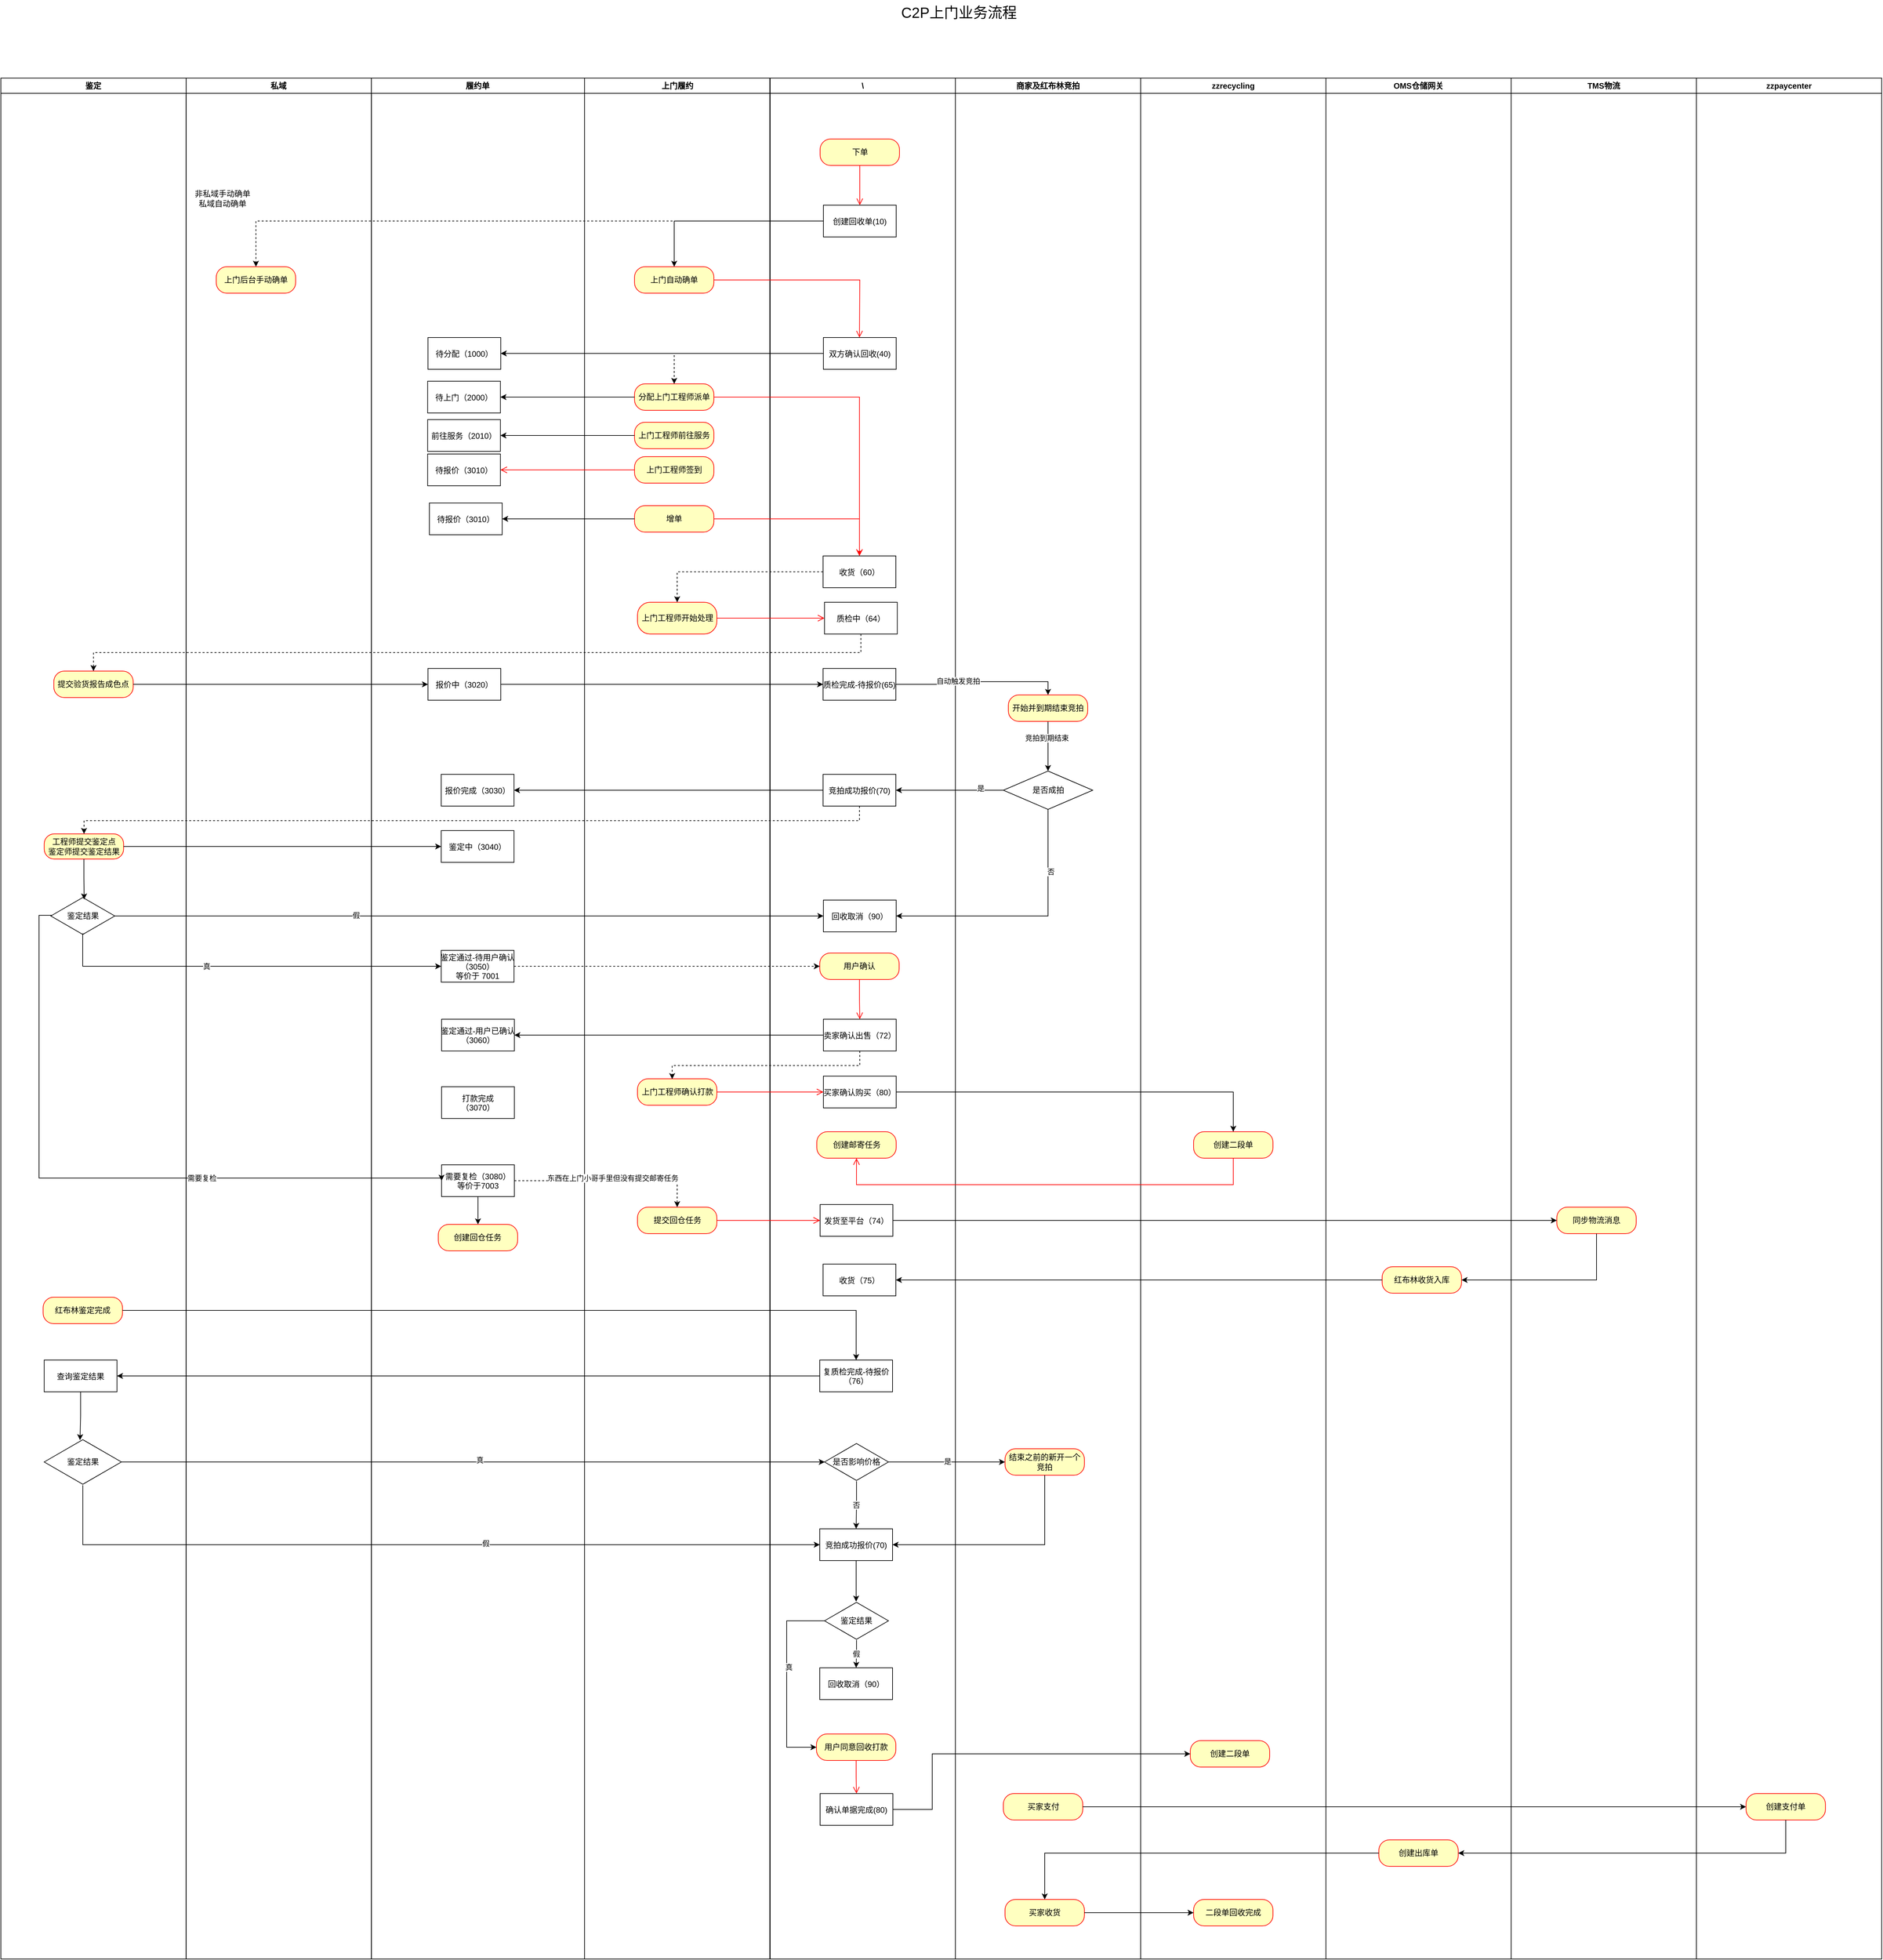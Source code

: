 <mxfile version="26.1.2">
  <diagram name="Page-1" id="e7e014a7-5840-1c2e-5031-d8a46d1fe8dd">
    <mxGraphModel dx="2843" dy="761" grid="1" gridSize="10" guides="1" tooltips="1" connect="1" arrows="1" fold="1" page="1" pageScale="1" pageWidth="1169" pageHeight="826" background="none" math="0" shadow="0">
      <root>
        <mxCell id="0" />
        <mxCell id="1" parent="0" />
        <mxCell id="2" value="上门履约" style="swimlane;whiteSpace=wrap" parent="1" vertex="1">
          <mxGeometry x="164.5" y="128" width="280" height="2842" as="geometry" />
        </mxCell>
        <mxCell id="EZE-OWPgXGvBPy29LJ_Y-58" value="分配上门工程师派单" style="rounded=1;whiteSpace=wrap;html=1;arcSize=40;fontColor=#000000;fillColor=#ffffc0;strokeColor=#ff0000;" parent="2" vertex="1">
          <mxGeometry x="75.5" y="462" width="120" height="40" as="geometry" />
        </mxCell>
        <mxCell id="EZE-OWPgXGvBPy29LJ_Y-75" value="上门自动确单" style="rounded=1;whiteSpace=wrap;html=1;arcSize=40;fontColor=#000000;fillColor=#ffffc0;strokeColor=#ff0000;" parent="2" vertex="1">
          <mxGeometry x="75.5" y="285" width="120" height="40" as="geometry" />
        </mxCell>
        <mxCell id="EZE-OWPgXGvBPy29LJ_Y-64" value="上门工程师开始处理" style="rounded=1;whiteSpace=wrap;html=1;arcSize=40;fontColor=#000000;fillColor=#ffffc0;strokeColor=#ff0000;" parent="2" vertex="1">
          <mxGeometry x="80" y="792" width="120" height="48" as="geometry" />
        </mxCell>
        <mxCell id="EZE-OWPgXGvBPy29LJ_Y-111" value="上门工程师签到" style="rounded=1;whiteSpace=wrap;html=1;arcSize=40;fontColor=#000000;fillColor=#ffffc0;strokeColor=#ff0000;" parent="2" vertex="1">
          <mxGeometry x="75.5" y="572" width="120" height="40" as="geometry" />
        </mxCell>
        <mxCell id="EZE-OWPgXGvBPy29LJ_Y-132" value="上门工程师前往服务" style="rounded=1;whiteSpace=wrap;html=1;arcSize=40;fontColor=#000000;fillColor=#ffffc0;strokeColor=#ff0000;" parent="2" vertex="1">
          <mxGeometry x="75.5" y="520" width="120" height="40" as="geometry" />
        </mxCell>
        <mxCell id="EZE-OWPgXGvBPy29LJ_Y-140" value="提交回仓任务" style="rounded=1;whiteSpace=wrap;html=1;arcSize=40;fontColor=#000000;fillColor=#ffffc0;strokeColor=#ff0000;" parent="2" vertex="1">
          <mxGeometry x="80" y="1706" width="120" height="40" as="geometry" />
        </mxCell>
        <mxCell id="EZE-OWPgXGvBPy29LJ_Y-174" value="增单" style="rounded=1;whiteSpace=wrap;html=1;arcSize=40;fontColor=#000000;fillColor=#ffffc0;strokeColor=#ff0000;" parent="2" vertex="1">
          <mxGeometry x="75.5" y="646" width="120" height="40" as="geometry" />
        </mxCell>
        <mxCell id="EZE-OWPgXGvBPy29LJ_Y-193" value="上门工程师确认打款" style="rounded=1;whiteSpace=wrap;html=1;arcSize=40;fontColor=#000000;fillColor=#ffffc0;strokeColor=#ff0000;" parent="2" vertex="1">
          <mxGeometry x="80.0" y="1512" width="120" height="40" as="geometry" />
        </mxCell>
        <mxCell id="3" value="\" style="swimlane;whiteSpace=wrap" parent="1" vertex="1">
          <mxGeometry x="445" y="128" width="280" height="2842" as="geometry" />
        </mxCell>
        <mxCell id="15" value="创建回收单(10)" style="" parent="3" vertex="1">
          <mxGeometry x="80.5" y="192" width="110" height="48" as="geometry" />
        </mxCell>
        <mxCell id="EZE-OWPgXGvBPy29LJ_Y-45" value="下单" style="rounded=1;whiteSpace=wrap;html=1;arcSize=40;fontColor=#000000;fillColor=#ffffc0;strokeColor=#ff0000;" parent="3" vertex="1">
          <mxGeometry x="75.5" y="92" width="120" height="40" as="geometry" />
        </mxCell>
        <mxCell id="EZE-OWPgXGvBPy29LJ_Y-46" value="" style="edgeStyle=orthogonalEdgeStyle;html=1;verticalAlign=bottom;endArrow=open;endSize=8;strokeColor=#ff0000;rounded=0;" parent="3" source="EZE-OWPgXGvBPy29LJ_Y-45" target="15" edge="1">
          <mxGeometry relative="1" as="geometry">
            <mxPoint x="135.5" y="192" as="targetPoint" />
          </mxGeometry>
        </mxCell>
        <mxCell id="EZE-OWPgXGvBPy29LJ_Y-53" value="双方确认回收(40)" style="" parent="3" vertex="1">
          <mxGeometry x="80.5" y="392" width="110" height="48" as="geometry" />
        </mxCell>
        <mxCell id="EZE-OWPgXGvBPy29LJ_Y-61" value="收货（60）" style="" parent="3" vertex="1">
          <mxGeometry x="80" y="722" width="110" height="48" as="geometry" />
        </mxCell>
        <mxCell id="EZE-OWPgXGvBPy29LJ_Y-71" value="质检中（64）" style="" parent="3" vertex="1">
          <mxGeometry x="82.16" y="792" width="110" height="48" as="geometry" />
        </mxCell>
        <mxCell id="EZE-OWPgXGvBPy29LJ_Y-72" value="质检完成-待报价(65)" style="" parent="3" vertex="1">
          <mxGeometry x="80" y="892" width="110" height="48" as="geometry" />
        </mxCell>
        <mxCell id="EZE-OWPgXGvBPy29LJ_Y-83" value="竞拍成功报价(70)" style="" parent="3" vertex="1">
          <mxGeometry x="80" y="1052" width="110" height="48" as="geometry" />
        </mxCell>
        <mxCell id="EZE-OWPgXGvBPy29LJ_Y-90" value="回收取消（90）" style="" parent="3" vertex="1">
          <mxGeometry x="80.5" y="1242" width="110" height="48" as="geometry" />
        </mxCell>
        <mxCell id="EZE-OWPgXGvBPy29LJ_Y-94" value="卖家确认出售（72）" style="" parent="3" vertex="1">
          <mxGeometry x="80.5" y="1422" width="110" height="48" as="geometry" />
        </mxCell>
        <mxCell id="EZE-OWPgXGvBPy29LJ_Y-95" value="用户确认" style="rounded=1;whiteSpace=wrap;html=1;arcSize=40;fontColor=#000000;fillColor=#ffffc0;strokeColor=#ff0000;" parent="3" vertex="1">
          <mxGeometry x="75" y="1322" width="120" height="40" as="geometry" />
        </mxCell>
        <mxCell id="EZE-OWPgXGvBPy29LJ_Y-96" value="" style="edgeStyle=orthogonalEdgeStyle;html=1;verticalAlign=bottom;endArrow=open;endSize=8;strokeColor=#ff0000;rounded=0;entryX=0.5;entryY=0;entryDx=0;entryDy=0;" parent="3" source="EZE-OWPgXGvBPy29LJ_Y-95" target="EZE-OWPgXGvBPy29LJ_Y-94" edge="1">
          <mxGeometry relative="1" as="geometry">
            <mxPoint x="145" y="1422" as="targetPoint" />
          </mxGeometry>
        </mxCell>
        <mxCell id="EZE-OWPgXGvBPy29LJ_Y-100" value="买家确认购买（80）" style="" parent="3" vertex="1">
          <mxGeometry x="80.5" y="1508" width="110" height="48" as="geometry" />
        </mxCell>
        <mxCell id="EZE-OWPgXGvBPy29LJ_Y-142" value="发货至平台（74）" style="" parent="3" vertex="1">
          <mxGeometry x="75.5" y="1702" width="110" height="48" as="geometry" />
        </mxCell>
        <mxCell id="EZE-OWPgXGvBPy29LJ_Y-144" value="收货（75）" style="" parent="3" vertex="1">
          <mxGeometry x="80" y="1792" width="110" height="48" as="geometry" />
        </mxCell>
        <mxCell id="EZE-OWPgXGvBPy29LJ_Y-149" value="复质检完成-待报价&#xa;（76）" style="" parent="3" vertex="1">
          <mxGeometry x="75" y="1937" width="110" height="48" as="geometry" />
        </mxCell>
        <mxCell id="EZE-OWPgXGvBPy29LJ_Y-168" value="否" style="edgeStyle=orthogonalEdgeStyle;rounded=0;orthogonalLoop=1;jettySize=auto;html=1;" parent="3" source="EZE-OWPgXGvBPy29LJ_Y-158" target="EZE-OWPgXGvBPy29LJ_Y-165" edge="1">
          <mxGeometry relative="1" as="geometry" />
        </mxCell>
        <mxCell id="EZE-OWPgXGvBPy29LJ_Y-158" value="是否影响价格" style="html=1;whiteSpace=wrap;aspect=fixed;shape=isoRectangle;" parent="3" vertex="1">
          <mxGeometry x="82.16" y="2062" width="96.67" height="58" as="geometry" />
        </mxCell>
        <mxCell id="EZE-OWPgXGvBPy29LJ_Y-165" value="竞拍成功报价(70)" style="" parent="3" vertex="1">
          <mxGeometry x="75" y="2192" width="110" height="48" as="geometry" />
        </mxCell>
        <mxCell id="EZE-OWPgXGvBPy29LJ_Y-170" value="确认单据完成(80)" style="" parent="3" vertex="1">
          <mxGeometry x="75.5" y="2592" width="110" height="48" as="geometry" />
        </mxCell>
        <mxCell id="EZE-OWPgXGvBPy29LJ_Y-171" value="用户同意回收打款" style="rounded=1;whiteSpace=wrap;html=1;arcSize=40;fontColor=#000000;fillColor=#ffffc0;strokeColor=#ff0000;" parent="3" vertex="1">
          <mxGeometry x="70" y="2502" width="120" height="40" as="geometry" />
        </mxCell>
        <mxCell id="EZE-OWPgXGvBPy29LJ_Y-172" value="" style="edgeStyle=orthogonalEdgeStyle;html=1;verticalAlign=bottom;endArrow=open;endSize=8;strokeColor=#ff0000;rounded=0;" parent="3" source="EZE-OWPgXGvBPy29LJ_Y-171" target="EZE-OWPgXGvBPy29LJ_Y-170" edge="1">
          <mxGeometry relative="1" as="geometry">
            <mxPoint x="130.5" y="2402" as="targetPoint" />
          </mxGeometry>
        </mxCell>
        <mxCell id="EZE-OWPgXGvBPy29LJ_Y-179" value="回收取消（90）" style="" parent="3" vertex="1">
          <mxGeometry x="75" y="2402" width="110" height="48" as="geometry" />
        </mxCell>
        <mxCell id="EZE-OWPgXGvBPy29LJ_Y-181" value="假" style="edgeStyle=orthogonalEdgeStyle;rounded=0;orthogonalLoop=1;jettySize=auto;html=1;" parent="3" source="EZE-OWPgXGvBPy29LJ_Y-180" target="EZE-OWPgXGvBPy29LJ_Y-179" edge="1">
          <mxGeometry relative="1" as="geometry" />
        </mxCell>
        <mxCell id="EZE-OWPgXGvBPy29LJ_Y-182" style="edgeStyle=orthogonalEdgeStyle;rounded=0;orthogonalLoop=1;jettySize=auto;html=1;" parent="3" source="EZE-OWPgXGvBPy29LJ_Y-180" target="EZE-OWPgXGvBPy29LJ_Y-171" edge="1">
          <mxGeometry relative="1" as="geometry">
            <mxPoint x="71" y="2522" as="targetPoint" />
            <Array as="points">
              <mxPoint x="25" y="2331" />
              <mxPoint x="25" y="2522" />
            </Array>
          </mxGeometry>
        </mxCell>
        <mxCell id="EZE-OWPgXGvBPy29LJ_Y-183" value="真" style="edgeLabel;html=1;align=center;verticalAlign=middle;resizable=0;points=[];" parent="EZE-OWPgXGvBPy29LJ_Y-182" vertex="1" connectable="0">
          <mxGeometry x="-0.133" y="3" relative="1" as="geometry">
            <mxPoint as="offset" />
          </mxGeometry>
        </mxCell>
        <mxCell id="EZE-OWPgXGvBPy29LJ_Y-180" value="鉴定结果" style="html=1;whiteSpace=wrap;aspect=fixed;shape=isoRectangle;" parent="3" vertex="1">
          <mxGeometry x="82.17" y="2302" width="96.67" height="58" as="geometry" />
        </mxCell>
        <mxCell id="EZE-OWPgXGvBPy29LJ_Y-184" style="edgeStyle=orthogonalEdgeStyle;rounded=0;orthogonalLoop=1;jettySize=auto;html=1;" parent="3" source="EZE-OWPgXGvBPy29LJ_Y-165" edge="1">
          <mxGeometry relative="1" as="geometry">
            <mxPoint x="130" y="2302" as="targetPoint" />
          </mxGeometry>
        </mxCell>
        <mxCell id="zwzdZRf4PgVf-TQgRxlS-28" value="创建邮寄任务" style="rounded=1;whiteSpace=wrap;html=1;arcSize=40;fontColor=#000000;fillColor=#ffffc0;strokeColor=#ff0000;" parent="3" vertex="1">
          <mxGeometry x="70.51" y="1592" width="120" height="40" as="geometry" />
        </mxCell>
        <mxCell id="EZE-OWPgXGvBPy29LJ_Y-42" value="&lt;font style=&quot;font-size: 22px;&quot;&gt;C2P上门业务流程&lt;/font&gt;" style="text;html=1;align=center;verticalAlign=middle;resizable=0;points=[];autosize=1;strokeColor=none;fillColor=none;" parent="1" vertex="1">
          <mxGeometry x="630" y="10" width="200" height="40" as="geometry" />
        </mxCell>
        <mxCell id="EZE-OWPgXGvBPy29LJ_Y-48" value="" style="edgeStyle=orthogonalEdgeStyle;html=1;verticalAlign=bottom;endArrow=open;endSize=8;strokeColor=#ff0000;rounded=0;exitX=1;exitY=0.5;exitDx=0;exitDy=0;" parent="1" source="EZE-OWPgXGvBPy29LJ_Y-75" edge="1">
          <mxGeometry relative="1" as="geometry">
            <mxPoint x="580" y="520" as="targetPoint" />
            <mxPoint x="350" y="430" as="sourcePoint" />
          </mxGeometry>
        </mxCell>
        <mxCell id="EZE-OWPgXGvBPy29LJ_Y-51" value="商家及红布林竞拍" style="swimlane;whiteSpace=wrap;startSize=23;" parent="1" vertex="1">
          <mxGeometry x="725" y="128" width="280" height="2842" as="geometry" />
        </mxCell>
        <mxCell id="EZE-OWPgXGvBPy29LJ_Y-197" style="edgeStyle=orthogonalEdgeStyle;rounded=0;orthogonalLoop=1;jettySize=auto;html=1;entryX=0.5;entryY=0;entryDx=0;entryDy=0;" parent="EZE-OWPgXGvBPy29LJ_Y-51" source="EZE-OWPgXGvBPy29LJ_Y-80" target="EZE-OWPgXGvBPy29LJ_Y-196" edge="1">
          <mxGeometry relative="1" as="geometry" />
        </mxCell>
        <mxCell id="EZE-OWPgXGvBPy29LJ_Y-199" value="竞拍到期结束" style="edgeLabel;html=1;align=center;verticalAlign=middle;resizable=0;points=[];" parent="EZE-OWPgXGvBPy29LJ_Y-197" vertex="1" connectable="0">
          <mxGeometry x="-0.333" y="-2" relative="1" as="geometry">
            <mxPoint as="offset" />
          </mxGeometry>
        </mxCell>
        <mxCell id="EZE-OWPgXGvBPy29LJ_Y-80" value="开始并到期结束竞拍" style="rounded=1;whiteSpace=wrap;html=1;arcSize=40;fontColor=#000000;fillColor=#ffffc0;strokeColor=#ff0000;" parent="EZE-OWPgXGvBPy29LJ_Y-51" vertex="1">
          <mxGeometry x="80" y="932" width="120" height="40" as="geometry" />
        </mxCell>
        <mxCell id="EZE-OWPgXGvBPy29LJ_Y-156" value="结束之前的新开一个竞拍" style="rounded=1;whiteSpace=wrap;html=1;arcSize=40;fontColor=#000000;fillColor=#ffffc0;strokeColor=#ff0000;" parent="EZE-OWPgXGvBPy29LJ_Y-51" vertex="1">
          <mxGeometry x="75" y="2071" width="120" height="40" as="geometry" />
        </mxCell>
        <mxCell id="EZE-OWPgXGvBPy29LJ_Y-196" value="是否成拍" style="rhombus;whiteSpace=wrap;html=1;" parent="EZE-OWPgXGvBPy29LJ_Y-51" vertex="1">
          <mxGeometry x="72.5" y="1047" width="135" height="58" as="geometry" />
        </mxCell>
        <mxCell id="zwzdZRf4PgVf-TQgRxlS-37" value="买家支付" style="rounded=1;whiteSpace=wrap;html=1;arcSize=40;fontColor=#000000;fillColor=#ffffc0;strokeColor=#ff0000;" parent="EZE-OWPgXGvBPy29LJ_Y-51" vertex="1">
          <mxGeometry x="72.5" y="2592" width="120" height="40" as="geometry" />
        </mxCell>
        <mxCell id="zwzdZRf4PgVf-TQgRxlS-41" value="买家收货" style="rounded=1;whiteSpace=wrap;html=1;arcSize=40;fontColor=#000000;fillColor=#ffffc0;strokeColor=#ff0000;" parent="EZE-OWPgXGvBPy29LJ_Y-51" vertex="1">
          <mxGeometry x="75" y="2752" width="120" height="40" as="geometry" />
        </mxCell>
        <mxCell id="EZE-OWPgXGvBPy29LJ_Y-57" value="私域" style="swimlane;whiteSpace=wrap" parent="1" vertex="1">
          <mxGeometry x="-437.67" y="128" width="280" height="2842" as="geometry" />
        </mxCell>
        <mxCell id="EZE-OWPgXGvBPy29LJ_Y-47" value="上门后台手动确单" style="rounded=1;whiteSpace=wrap;html=1;arcSize=40;fontColor=#000000;fillColor=#ffffc0;strokeColor=#ff0000;" parent="EZE-OWPgXGvBPy29LJ_Y-57" vertex="1">
          <mxGeometry x="45.5" y="285" width="120" height="40" as="geometry" />
        </mxCell>
        <mxCell id="EZE-OWPgXGvBPy29LJ_Y-77" value="&lt;div data-lake_diagram_content_editor_data=&quot;true&quot;&gt;&lt;div&gt;非私域手动确单&lt;/div&gt;&lt;div&gt;私域自动确单&lt;/div&gt;&lt;/div&gt;" style="text;html=1;align=center;verticalAlign=middle;resizable=0;points=[];autosize=1;strokeColor=none;fillColor=none;" parent="EZE-OWPgXGvBPy29LJ_Y-57" vertex="1">
          <mxGeometry y="162" width="110" height="40" as="geometry" />
        </mxCell>
        <mxCell id="EZE-OWPgXGvBPy29LJ_Y-49" style="edgeStyle=orthogonalEdgeStyle;rounded=0;orthogonalLoop=1;jettySize=auto;html=1;entryX=0.5;entryY=0;entryDx=0;entryDy=0;dashed=1;" parent="1" source="15" target="EZE-OWPgXGvBPy29LJ_Y-47" edge="1">
          <mxGeometry relative="1" as="geometry" />
        </mxCell>
        <mxCell id="EZE-OWPgXGvBPy29LJ_Y-59" style="edgeStyle=orthogonalEdgeStyle;rounded=0;orthogonalLoop=1;jettySize=auto;html=1;dashed=1;" parent="1" source="EZE-OWPgXGvBPy29LJ_Y-53" target="EZE-OWPgXGvBPy29LJ_Y-58" edge="1">
          <mxGeometry relative="1" as="geometry" />
        </mxCell>
        <mxCell id="EZE-OWPgXGvBPy29LJ_Y-62" style="edgeStyle=orthogonalEdgeStyle;rounded=0;orthogonalLoop=1;jettySize=auto;html=1;entryX=0.5;entryY=0;entryDx=0;entryDy=0;strokeColor=#FF0000;" parent="1" source="EZE-OWPgXGvBPy29LJ_Y-58" target="EZE-OWPgXGvBPy29LJ_Y-61" edge="1">
          <mxGeometry relative="1" as="geometry" />
        </mxCell>
        <mxCell id="EZE-OWPgXGvBPy29LJ_Y-76" style="edgeStyle=orthogonalEdgeStyle;rounded=0;orthogonalLoop=1;jettySize=auto;html=1;entryX=0.5;entryY=0;entryDx=0;entryDy=0;" parent="1" source="15" target="EZE-OWPgXGvBPy29LJ_Y-75" edge="1">
          <mxGeometry relative="1" as="geometry" />
        </mxCell>
        <mxCell id="EZE-OWPgXGvBPy29LJ_Y-82" style="edgeStyle=orthogonalEdgeStyle;rounded=0;orthogonalLoop=1;jettySize=auto;html=1;exitX=1;exitY=0.5;exitDx=0;exitDy=0;entryX=0.5;entryY=0;entryDx=0;entryDy=0;" parent="1" source="EZE-OWPgXGvBPy29LJ_Y-72" target="EZE-OWPgXGvBPy29LJ_Y-80" edge="1">
          <mxGeometry relative="1" as="geometry">
            <mxPoint x="581" y="1120" as="sourcePoint" />
            <mxPoint x="300" y="1202" as="targetPoint" />
          </mxGeometry>
        </mxCell>
        <mxCell id="EZE-OWPgXGvBPy29LJ_Y-187" value="自动触发竞拍" style="edgeLabel;html=1;align=center;verticalAlign=middle;resizable=0;points=[];" parent="EZE-OWPgXGvBPy29LJ_Y-82" vertex="1" connectable="0">
          <mxGeometry x="-0.237" y="1" relative="1" as="geometry">
            <mxPoint x="1" as="offset" />
          </mxGeometry>
        </mxCell>
        <mxCell id="EZE-OWPgXGvBPy29LJ_Y-65" value="" style="edgeStyle=orthogonalEdgeStyle;html=1;verticalAlign=bottom;endArrow=open;endSize=8;strokeColor=#ff0000;rounded=0;exitX=1;exitY=0.5;exitDx=0;exitDy=0;" parent="1" source="EZE-OWPgXGvBPy29LJ_Y-64" target="EZE-OWPgXGvBPy29LJ_Y-71" edge="1">
          <mxGeometry relative="1" as="geometry">
            <mxPoint x="580" y="830" as="targetPoint" />
          </mxGeometry>
        </mxCell>
        <mxCell id="EZE-OWPgXGvBPy29LJ_Y-67" style="edgeStyle=orthogonalEdgeStyle;rounded=0;orthogonalLoop=1;jettySize=auto;html=1;entryX=0.5;entryY=0;entryDx=0;entryDy=0;dashed=1;" parent="1" source="EZE-OWPgXGvBPy29LJ_Y-61" target="EZE-OWPgXGvBPy29LJ_Y-64" edge="1">
          <mxGeometry relative="1" as="geometry" />
        </mxCell>
        <mxCell id="EZE-OWPgXGvBPy29LJ_Y-70" style="edgeStyle=orthogonalEdgeStyle;rounded=0;orthogonalLoop=1;jettySize=auto;html=1;dashed=1;exitX=0.5;exitY=1;exitDx=0;exitDy=0;" parent="1" source="EZE-OWPgXGvBPy29LJ_Y-71" target="EZE-OWPgXGvBPy29LJ_Y-68" edge="1">
          <mxGeometry relative="1" as="geometry">
            <mxPoint x="525.5" y="934" as="sourcePoint" />
          </mxGeometry>
        </mxCell>
        <mxCell id="EZE-OWPgXGvBPy29LJ_Y-85" value="zzrecycling" style="swimlane;whiteSpace=wrap;startSize=23;" parent="1" vertex="1">
          <mxGeometry x="1005" y="128" width="280" height="2842" as="geometry" />
        </mxCell>
        <mxCell id="zwzdZRf4PgVf-TQgRxlS-15" value="创建二段单" style="rounded=1;whiteSpace=wrap;html=1;arcSize=40;fontColor=#000000;fillColor=#ffffc0;strokeColor=#ff0000;" parent="EZE-OWPgXGvBPy29LJ_Y-85" vertex="1">
          <mxGeometry x="80" y="1592" width="120" height="40" as="geometry" />
        </mxCell>
        <mxCell id="zwzdZRf4PgVf-TQgRxlS-39" value="二段单回收完成" style="rounded=1;whiteSpace=wrap;html=1;arcSize=40;fontColor=#000000;fillColor=#ffffc0;strokeColor=#ff0000;" parent="EZE-OWPgXGvBPy29LJ_Y-85" vertex="1">
          <mxGeometry x="80" y="2752" width="120" height="40" as="geometry" />
        </mxCell>
        <mxCell id="zwzdZRf4PgVf-TQgRxlS-43" value="创建二段单" style="rounded=1;whiteSpace=wrap;html=1;arcSize=40;fontColor=#000000;fillColor=#ffffc0;strokeColor=#ff0000;" parent="EZE-OWPgXGvBPy29LJ_Y-85" vertex="1">
          <mxGeometry x="75" y="2512" width="120" height="40" as="geometry" />
        </mxCell>
        <mxCell id="EZE-OWPgXGvBPy29LJ_Y-87" value="鉴定" style="swimlane;whiteSpace=wrap;startSize=23;" parent="1" vertex="1">
          <mxGeometry x="-717.67" y="128" width="280" height="2842" as="geometry" />
        </mxCell>
        <mxCell id="EZE-OWPgXGvBPy29LJ_Y-88" value="工程师提交鉴定点&lt;div&gt;鉴定师提交鉴定结果&lt;/div&gt;" style="rounded=1;whiteSpace=wrap;html=1;arcSize=40;fontColor=#000000;fillColor=#ffffc0;strokeColor=#ff0000;" parent="EZE-OWPgXGvBPy29LJ_Y-87" vertex="1">
          <mxGeometry x="65.49" y="1142" width="120" height="38" as="geometry" />
        </mxCell>
        <mxCell id="EZE-OWPgXGvBPy29LJ_Y-89" value="鉴定结果" style="html=1;whiteSpace=wrap;aspect=fixed;shape=isoRectangle;" parent="EZE-OWPgXGvBPy29LJ_Y-87" vertex="1">
          <mxGeometry x="75.5" y="1237" width="96.67" height="58" as="geometry" />
        </mxCell>
        <mxCell id="EZE-OWPgXGvBPy29LJ_Y-92" style="edgeStyle=orthogonalEdgeStyle;rounded=0;orthogonalLoop=1;jettySize=auto;html=1;entryX=0.521;entryY=0.069;entryDx=0;entryDy=0;entryPerimeter=0;" parent="EZE-OWPgXGvBPy29LJ_Y-87" source="EZE-OWPgXGvBPy29LJ_Y-88" target="EZE-OWPgXGvBPy29LJ_Y-89" edge="1">
          <mxGeometry relative="1" as="geometry" />
        </mxCell>
        <mxCell id="EZE-OWPgXGvBPy29LJ_Y-68" value="提交验货报告成色点" style="rounded=1;whiteSpace=wrap;html=1;arcSize=40;fontColor=#000000;fillColor=#ffffc0;strokeColor=#ff0000;" parent="EZE-OWPgXGvBPy29LJ_Y-87" vertex="1">
          <mxGeometry x="80" y="896" width="120" height="40" as="geometry" />
        </mxCell>
        <mxCell id="EZE-OWPgXGvBPy29LJ_Y-153" value="鉴定结果" style="html=1;whiteSpace=wrap;aspect=fixed;shape=isoRectangle;" parent="EZE-OWPgXGvBPy29LJ_Y-87" vertex="1">
          <mxGeometry x="65.49" y="2056" width="116.67" height="70" as="geometry" />
        </mxCell>
        <mxCell id="EZE-OWPgXGvBPy29LJ_Y-154" value="查询鉴定结果" style="" parent="EZE-OWPgXGvBPy29LJ_Y-87" vertex="1">
          <mxGeometry x="65.49" y="1937" width="110" height="48" as="geometry" />
        </mxCell>
        <mxCell id="EZE-OWPgXGvBPy29LJ_Y-162" style="edgeStyle=orthogonalEdgeStyle;rounded=0;orthogonalLoop=1;jettySize=auto;html=1;entryX=0.464;entryY=0.029;entryDx=0;entryDy=0;entryPerimeter=0;" parent="EZE-OWPgXGvBPy29LJ_Y-87" source="EZE-OWPgXGvBPy29LJ_Y-154" target="EZE-OWPgXGvBPy29LJ_Y-153" edge="1">
          <mxGeometry relative="1" as="geometry" />
        </mxCell>
        <mxCell id="EZE-OWPgXGvBPy29LJ_Y-185" value="&lt;span style=&quot;text-wrap-mode: nowrap;&quot;&gt;红布林鉴定完成&lt;/span&gt;" style="rounded=1;whiteSpace=wrap;html=1;arcSize=40;fontColor=#000000;fillColor=#ffffc0;strokeColor=#ff0000;" parent="EZE-OWPgXGvBPy29LJ_Y-87" vertex="1">
          <mxGeometry x="63.83" y="1842" width="120" height="40" as="geometry" />
        </mxCell>
        <mxCell id="EZE-OWPgXGvBPy29LJ_Y-91" style="edgeStyle=orthogonalEdgeStyle;rounded=0;orthogonalLoop=1;jettySize=auto;html=1;entryX=0;entryY=0.5;entryDx=0;entryDy=0;" parent="1" source="EZE-OWPgXGvBPy29LJ_Y-89" target="EZE-OWPgXGvBPy29LJ_Y-90" edge="1">
          <mxGeometry relative="1" as="geometry" />
        </mxCell>
        <mxCell id="EZE-OWPgXGvBPy29LJ_Y-93" value="假" style="edgeLabel;html=1;align=center;verticalAlign=middle;resizable=0;points=[];" parent="EZE-OWPgXGvBPy29LJ_Y-91" vertex="1" connectable="0">
          <mxGeometry x="-0.319" y="1" relative="1" as="geometry">
            <mxPoint as="offset" />
          </mxGeometry>
        </mxCell>
        <mxCell id="EZE-OWPgXGvBPy29LJ_Y-98" style="edgeStyle=orthogonalEdgeStyle;rounded=0;orthogonalLoop=1;jettySize=auto;html=1;entryX=0;entryY=0.5;entryDx=0;entryDy=0;exitX=0.524;exitY=0.966;exitDx=0;exitDy=0;exitPerimeter=0;" parent="1" source="EZE-OWPgXGvBPy29LJ_Y-89" target="EZE-OWPgXGvBPy29LJ_Y-122" edge="1">
          <mxGeometry relative="1" as="geometry">
            <mxPoint x="-594" y="1440" as="sourcePoint" />
            <mxPoint x="-60" y="1470" as="targetPoint" />
            <Array as="points">
              <mxPoint x="-594" y="1421" />
              <mxPoint x="-594" y="1470" />
            </Array>
          </mxGeometry>
        </mxCell>
        <mxCell id="EZE-OWPgXGvBPy29LJ_Y-118" value="真" style="edgeLabel;html=1;align=center;verticalAlign=middle;resizable=0;points=[];" parent="EZE-OWPgXGvBPy29LJ_Y-98" vertex="1" connectable="0">
          <mxGeometry x="-0.201" relative="1" as="geometry">
            <mxPoint x="1" as="offset" />
          </mxGeometry>
        </mxCell>
        <mxCell id="EZE-OWPgXGvBPy29LJ_Y-102" value="履约单" style="swimlane;whiteSpace=wrap" parent="1" vertex="1">
          <mxGeometry x="-157.67" y="128" width="322.17" height="2842" as="geometry" />
        </mxCell>
        <mxCell id="EZE-OWPgXGvBPy29LJ_Y-106" value="待分配（1000）" style="" parent="EZE-OWPgXGvBPy29LJ_Y-102" vertex="1">
          <mxGeometry x="85.5" y="392" width="110" height="48" as="geometry" />
        </mxCell>
        <mxCell id="EZE-OWPgXGvBPy29LJ_Y-113" value="待报价（3010）" style="" parent="EZE-OWPgXGvBPy29LJ_Y-102" vertex="1">
          <mxGeometry x="85" y="568" width="110" height="48" as="geometry" />
        </mxCell>
        <mxCell id="EZE-OWPgXGvBPy29LJ_Y-114" value="报价中（3020）" style="" parent="EZE-OWPgXGvBPy29LJ_Y-102" vertex="1">
          <mxGeometry x="85.5" y="892" width="110" height="48" as="geometry" />
        </mxCell>
        <mxCell id="EZE-OWPgXGvBPy29LJ_Y-116" value="报价完成（3030）" style="" parent="EZE-OWPgXGvBPy29LJ_Y-102" vertex="1">
          <mxGeometry x="105.5" y="1052" width="110" height="48" as="geometry" />
        </mxCell>
        <mxCell id="EZE-OWPgXGvBPy29LJ_Y-119" value="鉴定中（3040）" style="" parent="EZE-OWPgXGvBPy29LJ_Y-102" vertex="1">
          <mxGeometry x="105.5" y="1137" width="110" height="48" as="geometry" />
        </mxCell>
        <mxCell id="EZE-OWPgXGvBPy29LJ_Y-122" value="鉴定通过-待用户确认&#xa;（3050）&#xa;等价于 7001" style="" parent="EZE-OWPgXGvBPy29LJ_Y-102" vertex="1">
          <mxGeometry x="105.5" y="1318" width="110" height="48" as="geometry" />
        </mxCell>
        <mxCell id="EZE-OWPgXGvBPy29LJ_Y-133" value="前往服务（2010）" style="" parent="EZE-OWPgXGvBPy29LJ_Y-102" vertex="1">
          <mxGeometry x="85" y="516" width="110" height="48" as="geometry" />
        </mxCell>
        <mxCell id="0cEzOgvrc82-WshAzxFz-16" style="edgeStyle=orthogonalEdgeStyle;rounded=0;orthogonalLoop=1;jettySize=auto;html=1;" edge="1" parent="EZE-OWPgXGvBPy29LJ_Y-102" source="EZE-OWPgXGvBPy29LJ_Y-136" target="0cEzOgvrc82-WshAzxFz-15">
          <mxGeometry relative="1" as="geometry" />
        </mxCell>
        <mxCell id="EZE-OWPgXGvBPy29LJ_Y-136" value="需要复检（3080）&#xa;等价于7003" style="" parent="EZE-OWPgXGvBPy29LJ_Y-102" vertex="1">
          <mxGeometry x="106.08" y="1642" width="110" height="48" as="geometry" />
        </mxCell>
        <mxCell id="EZE-OWPgXGvBPy29LJ_Y-176" value="待报价（3010）" style="" parent="EZE-OWPgXGvBPy29LJ_Y-102" vertex="1">
          <mxGeometry x="87.67" y="642" width="110" height="48" as="geometry" />
        </mxCell>
        <mxCell id="EZE-OWPgXGvBPy29LJ_Y-190" value="鉴定通过-用户已确认&#xa;（3060）" style="" parent="EZE-OWPgXGvBPy29LJ_Y-102" vertex="1">
          <mxGeometry x="106.09" y="1422" width="110" height="48" as="geometry" />
        </mxCell>
        <mxCell id="EZE-OWPgXGvBPy29LJ_Y-108" value="待上门（2000）" style="" parent="EZE-OWPgXGvBPy29LJ_Y-102" vertex="1">
          <mxGeometry x="85" y="458" width="110" height="48" as="geometry" />
        </mxCell>
        <mxCell id="EZE-OWPgXGvBPy29LJ_Y-208" value="打款完成&#xa;（3070）" style="" parent="EZE-OWPgXGvBPy29LJ_Y-102" vertex="1">
          <mxGeometry x="106.09" y="1524" width="110" height="48" as="geometry" />
        </mxCell>
        <mxCell id="0cEzOgvrc82-WshAzxFz-15" value="创建回仓任务" style="rounded=1;whiteSpace=wrap;html=1;arcSize=40;fontColor=#000000;fillColor=#ffffc0;strokeColor=#ff0000;" vertex="1" parent="EZE-OWPgXGvBPy29LJ_Y-102">
          <mxGeometry x="101.09" y="1732" width="120" height="40" as="geometry" />
        </mxCell>
        <mxCell id="EZE-OWPgXGvBPy29LJ_Y-107" style="edgeStyle=orthogonalEdgeStyle;rounded=0;orthogonalLoop=1;jettySize=auto;html=1;entryX=1;entryY=0.5;entryDx=0;entryDy=0;" parent="1" source="EZE-OWPgXGvBPy29LJ_Y-53" target="EZE-OWPgXGvBPy29LJ_Y-106" edge="1">
          <mxGeometry relative="1" as="geometry" />
        </mxCell>
        <mxCell id="EZE-OWPgXGvBPy29LJ_Y-110" style="edgeStyle=orthogonalEdgeStyle;rounded=0;orthogonalLoop=1;jettySize=auto;html=1;entryX=1;entryY=0.5;entryDx=0;entryDy=0;" parent="1" source="EZE-OWPgXGvBPy29LJ_Y-58" target="EZE-OWPgXGvBPy29LJ_Y-108" edge="1">
          <mxGeometry relative="1" as="geometry" />
        </mxCell>
        <mxCell id="EZE-OWPgXGvBPy29LJ_Y-112" value="" style="edgeStyle=orthogonalEdgeStyle;html=1;verticalAlign=bottom;endArrow=open;endSize=8;strokeColor=#ff0000;rounded=0;entryX=1;entryY=0.5;entryDx=0;entryDy=0;" parent="1" source="EZE-OWPgXGvBPy29LJ_Y-111" target="EZE-OWPgXGvBPy29LJ_Y-113" edge="1">
          <mxGeometry relative="1" as="geometry">
            <mxPoint x="280" y="840" as="targetPoint" />
          </mxGeometry>
        </mxCell>
        <mxCell id="EZE-OWPgXGvBPy29LJ_Y-115" style="edgeStyle=orthogonalEdgeStyle;rounded=0;orthogonalLoop=1;jettySize=auto;html=1;entryX=0;entryY=0.5;entryDx=0;entryDy=0;" parent="1" source="EZE-OWPgXGvBPy29LJ_Y-68" target="EZE-OWPgXGvBPy29LJ_Y-114" edge="1">
          <mxGeometry relative="1" as="geometry" />
        </mxCell>
        <mxCell id="EZE-OWPgXGvBPy29LJ_Y-117" style="edgeStyle=orthogonalEdgeStyle;rounded=0;orthogonalLoop=1;jettySize=auto;html=1;entryX=1;entryY=0.5;entryDx=0;entryDy=0;" parent="1" source="EZE-OWPgXGvBPy29LJ_Y-83" target="EZE-OWPgXGvBPy29LJ_Y-116" edge="1">
          <mxGeometry relative="1" as="geometry" />
        </mxCell>
        <mxCell id="EZE-OWPgXGvBPy29LJ_Y-121" style="edgeStyle=orthogonalEdgeStyle;rounded=0;orthogonalLoop=1;jettySize=auto;html=1;entryX=0;entryY=0.5;entryDx=0;entryDy=0;" parent="1" source="EZE-OWPgXGvBPy29LJ_Y-88" target="EZE-OWPgXGvBPy29LJ_Y-119" edge="1">
          <mxGeometry relative="1" as="geometry" />
        </mxCell>
        <mxCell id="EZE-OWPgXGvBPy29LJ_Y-131" style="edgeStyle=orthogonalEdgeStyle;rounded=0;orthogonalLoop=1;jettySize=auto;html=1;entryX=0;entryY=0.5;entryDx=0;entryDy=0;dashed=1;" parent="1" source="EZE-OWPgXGvBPy29LJ_Y-122" target="EZE-OWPgXGvBPy29LJ_Y-95" edge="1">
          <mxGeometry relative="1" as="geometry" />
        </mxCell>
        <mxCell id="EZE-OWPgXGvBPy29LJ_Y-134" style="edgeStyle=orthogonalEdgeStyle;rounded=0;orthogonalLoop=1;jettySize=auto;html=1;entryX=1;entryY=0.5;entryDx=0;entryDy=0;" parent="1" source="EZE-OWPgXGvBPy29LJ_Y-132" target="EZE-OWPgXGvBPy29LJ_Y-133" edge="1">
          <mxGeometry relative="1" as="geometry" />
        </mxCell>
        <mxCell id="EZE-OWPgXGvBPy29LJ_Y-135" style="edgeStyle=orthogonalEdgeStyle;rounded=0;orthogonalLoop=1;jettySize=auto;html=1;" parent="1" source="EZE-OWPgXGvBPy29LJ_Y-114" target="EZE-OWPgXGvBPy29LJ_Y-72" edge="1">
          <mxGeometry relative="1" as="geometry" />
        </mxCell>
        <mxCell id="EZE-OWPgXGvBPy29LJ_Y-137" style="edgeStyle=orthogonalEdgeStyle;rounded=0;orthogonalLoop=1;jettySize=auto;html=1;entryX=0;entryY=0.5;entryDx=0;entryDy=0;exitX=0.017;exitY=0.483;exitDx=0;exitDy=0;exitPerimeter=0;" parent="1" source="EZE-OWPgXGvBPy29LJ_Y-89" target="EZE-OWPgXGvBPy29LJ_Y-136" edge="1">
          <mxGeometry relative="1" as="geometry">
            <mxPoint x="-630" y="1450" as="sourcePoint" />
            <Array as="points">
              <mxPoint x="-660" y="1393" />
              <mxPoint x="-660" y="1790" />
              <mxPoint x="-52" y="1790" />
            </Array>
          </mxGeometry>
        </mxCell>
        <mxCell id="EZE-OWPgXGvBPy29LJ_Y-139" value="需要复检" style="edgeLabel;html=1;align=center;verticalAlign=middle;resizable=0;points=[];" parent="EZE-OWPgXGvBPy29LJ_Y-137" vertex="1" connectable="0">
          <mxGeometry x="0.287" relative="1" as="geometry">
            <mxPoint as="offset" />
          </mxGeometry>
        </mxCell>
        <mxCell id="EZE-OWPgXGvBPy29LJ_Y-141" value="" style="edgeStyle=orthogonalEdgeStyle;html=1;verticalAlign=bottom;endArrow=open;endSize=8;strokeColor=#ff0000;rounded=0;entryX=0;entryY=0.5;entryDx=0;entryDy=0;" parent="1" source="EZE-OWPgXGvBPy29LJ_Y-140" target="EZE-OWPgXGvBPy29LJ_Y-142" edge="1">
          <mxGeometry relative="1" as="geometry">
            <mxPoint x="260" y="1830" as="targetPoint" />
          </mxGeometry>
        </mxCell>
        <mxCell id="EZE-OWPgXGvBPy29LJ_Y-143" style="edgeStyle=orthogonalEdgeStyle;rounded=0;orthogonalLoop=1;jettySize=auto;html=1;dashed=1;" parent="1" source="EZE-OWPgXGvBPy29LJ_Y-136" target="EZE-OWPgXGvBPy29LJ_Y-140" edge="1">
          <mxGeometry relative="1" as="geometry" />
        </mxCell>
        <mxCell id="EZE-OWPgXGvBPy29LJ_Y-173" value="东西在上门小哥手里但没有提交邮寄任务" style="edgeLabel;html=1;align=center;verticalAlign=middle;resizable=0;points=[];" parent="EZE-OWPgXGvBPy29LJ_Y-143" vertex="1" connectable="0">
          <mxGeometry x="0.038" y="4" relative="1" as="geometry">
            <mxPoint as="offset" />
          </mxGeometry>
        </mxCell>
        <mxCell id="EZE-OWPgXGvBPy29LJ_Y-155" style="edgeStyle=orthogonalEdgeStyle;rounded=0;orthogonalLoop=1;jettySize=auto;html=1;" parent="1" source="EZE-OWPgXGvBPy29LJ_Y-149" target="EZE-OWPgXGvBPy29LJ_Y-154" edge="1">
          <mxGeometry relative="1" as="geometry" />
        </mxCell>
        <mxCell id="EZE-OWPgXGvBPy29LJ_Y-160" style="edgeStyle=orthogonalEdgeStyle;rounded=0;orthogonalLoop=1;jettySize=auto;html=1;entryX=0;entryY=0.5;entryDx=0;entryDy=0;" parent="1" source="EZE-OWPgXGvBPy29LJ_Y-158" target="EZE-OWPgXGvBPy29LJ_Y-156" edge="1">
          <mxGeometry relative="1" as="geometry" />
        </mxCell>
        <mxCell id="EZE-OWPgXGvBPy29LJ_Y-161" value="是" style="edgeLabel;html=1;align=center;verticalAlign=middle;resizable=0;points=[];" parent="EZE-OWPgXGvBPy29LJ_Y-160" vertex="1" connectable="0">
          <mxGeometry x="0.007" y="1" relative="1" as="geometry">
            <mxPoint as="offset" />
          </mxGeometry>
        </mxCell>
        <mxCell id="EZE-OWPgXGvBPy29LJ_Y-163" style="edgeStyle=orthogonalEdgeStyle;rounded=0;orthogonalLoop=1;jettySize=auto;html=1;entryX=0.004;entryY=0.5;entryDx=0;entryDy=0;entryPerimeter=0;" parent="1" source="EZE-OWPgXGvBPy29LJ_Y-153" target="EZE-OWPgXGvBPy29LJ_Y-158" edge="1">
          <mxGeometry relative="1" as="geometry" />
        </mxCell>
        <mxCell id="EZE-OWPgXGvBPy29LJ_Y-164" value="真" style="edgeLabel;html=1;align=center;verticalAlign=middle;resizable=0;points=[];" parent="EZE-OWPgXGvBPy29LJ_Y-163" vertex="1" connectable="0">
          <mxGeometry x="0.018" y="3" relative="1" as="geometry">
            <mxPoint as="offset" />
          </mxGeometry>
        </mxCell>
        <mxCell id="EZE-OWPgXGvBPy29LJ_Y-169" style="edgeStyle=orthogonalEdgeStyle;rounded=0;orthogonalLoop=1;jettySize=auto;html=1;entryX=0;entryY=0.5;entryDx=0;entryDy=0;" parent="1" source="EZE-OWPgXGvBPy29LJ_Y-153" target="EZE-OWPgXGvBPy29LJ_Y-165" edge="1">
          <mxGeometry relative="1" as="geometry">
            <Array as="points">
              <mxPoint x="-594" y="2344" />
            </Array>
          </mxGeometry>
        </mxCell>
        <mxCell id="EZE-OWPgXGvBPy29LJ_Y-178" value="假" style="edgeLabel;html=1;align=center;verticalAlign=middle;resizable=0;points=[];" parent="EZE-OWPgXGvBPy29LJ_Y-169" vertex="1" connectable="0">
          <mxGeometry x="0.162" y="2" relative="1" as="geometry">
            <mxPoint x="-1" as="offset" />
          </mxGeometry>
        </mxCell>
        <mxCell id="EZE-OWPgXGvBPy29LJ_Y-175" value="" style="edgeStyle=orthogonalEdgeStyle;html=1;verticalAlign=bottom;endArrow=open;endSize=8;strokeColor=#ff0000;rounded=0;entryX=0.5;entryY=0;entryDx=0;entryDy=0;" parent="1" source="EZE-OWPgXGvBPy29LJ_Y-174" target="EZE-OWPgXGvBPy29LJ_Y-61" edge="1">
          <mxGeometry relative="1" as="geometry">
            <mxPoint x="500" y="840" as="targetPoint" />
          </mxGeometry>
        </mxCell>
        <mxCell id="EZE-OWPgXGvBPy29LJ_Y-177" style="edgeStyle=orthogonalEdgeStyle;rounded=0;orthogonalLoop=1;jettySize=auto;html=1;entryX=1;entryY=0.5;entryDx=0;entryDy=0;" parent="1" source="EZE-OWPgXGvBPy29LJ_Y-174" target="EZE-OWPgXGvBPy29LJ_Y-176" edge="1">
          <mxGeometry relative="1" as="geometry" />
        </mxCell>
        <mxCell id="EZE-OWPgXGvBPy29LJ_Y-189" style="edgeStyle=orthogonalEdgeStyle;rounded=0;orthogonalLoop=1;jettySize=auto;html=1;dashed=1;" parent="1" source="EZE-OWPgXGvBPy29LJ_Y-83" target="EZE-OWPgXGvBPy29LJ_Y-88" edge="1">
          <mxGeometry relative="1" as="geometry">
            <Array as="points">
              <mxPoint x="580" y="1250" />
              <mxPoint x="-592" y="1250" />
            </Array>
          </mxGeometry>
        </mxCell>
        <mxCell id="EZE-OWPgXGvBPy29LJ_Y-191" style="edgeStyle=orthogonalEdgeStyle;rounded=0;orthogonalLoop=1;jettySize=auto;html=1;entryX=1;entryY=0.5;entryDx=0;entryDy=0;" parent="1" source="EZE-OWPgXGvBPy29LJ_Y-94" target="EZE-OWPgXGvBPy29LJ_Y-190" edge="1">
          <mxGeometry relative="1" as="geometry" />
        </mxCell>
        <mxCell id="EZE-OWPgXGvBPy29LJ_Y-194" value="" style="edgeStyle=orthogonalEdgeStyle;html=1;verticalAlign=bottom;endArrow=open;endSize=8;strokeColor=#ff0000;rounded=0;entryX=0;entryY=0.5;entryDx=0;entryDy=0;" parent="1" source="EZE-OWPgXGvBPy29LJ_Y-193" target="EZE-OWPgXGvBPy29LJ_Y-100" edge="1">
          <mxGeometry relative="1" as="geometry">
            <mxPoint x="270" y="1740" as="targetPoint" />
          </mxGeometry>
        </mxCell>
        <mxCell id="EZE-OWPgXGvBPy29LJ_Y-195" style="edgeStyle=orthogonalEdgeStyle;rounded=0;orthogonalLoop=1;jettySize=auto;html=1;entryX=0.437;entryY=0.013;entryDx=0;entryDy=0;entryPerimeter=0;dashed=1;" parent="1" source="EZE-OWPgXGvBPy29LJ_Y-94" target="EZE-OWPgXGvBPy29LJ_Y-193" edge="1">
          <mxGeometry relative="1" as="geometry">
            <Array as="points">
              <mxPoint x="581" y="1620" />
              <mxPoint x="297" y="1620" />
            </Array>
          </mxGeometry>
        </mxCell>
        <mxCell id="EZE-OWPgXGvBPy29LJ_Y-198" style="edgeStyle=orthogonalEdgeStyle;rounded=0;orthogonalLoop=1;jettySize=auto;html=1;entryX=1;entryY=0.5;entryDx=0;entryDy=0;" parent="1" source="EZE-OWPgXGvBPy29LJ_Y-196" target="EZE-OWPgXGvBPy29LJ_Y-83" edge="1">
          <mxGeometry relative="1" as="geometry" />
        </mxCell>
        <mxCell id="EZE-OWPgXGvBPy29LJ_Y-200" value="是" style="edgeLabel;html=1;align=center;verticalAlign=middle;resizable=0;points=[];" parent="EZE-OWPgXGvBPy29LJ_Y-198" vertex="1" connectable="0">
          <mxGeometry x="-0.567" y="-3" relative="1" as="geometry">
            <mxPoint as="offset" />
          </mxGeometry>
        </mxCell>
        <mxCell id="EZE-OWPgXGvBPy29LJ_Y-201" style="edgeStyle=orthogonalEdgeStyle;rounded=0;orthogonalLoop=1;jettySize=auto;html=1;entryX=1;entryY=0.5;entryDx=0;entryDy=0;" parent="1" source="EZE-OWPgXGvBPy29LJ_Y-196" target="EZE-OWPgXGvBPy29LJ_Y-90" edge="1">
          <mxGeometry relative="1" as="geometry">
            <mxPoint x="650" y="1400" as="targetPoint" />
            <Array as="points">
              <mxPoint x="865" y="1394" />
            </Array>
          </mxGeometry>
        </mxCell>
        <mxCell id="EZE-OWPgXGvBPy29LJ_Y-202" value="否" style="edgeLabel;html=1;align=center;verticalAlign=middle;resizable=0;points=[];" parent="EZE-OWPgXGvBPy29LJ_Y-201" vertex="1" connectable="0">
          <mxGeometry x="-0.519" y="4" relative="1" as="geometry">
            <mxPoint as="offset" />
          </mxGeometry>
        </mxCell>
        <mxCell id="EZE-OWPgXGvBPy29LJ_Y-204" style="edgeStyle=orthogonalEdgeStyle;rounded=0;orthogonalLoop=1;jettySize=auto;html=1;entryX=1;entryY=0.5;entryDx=0;entryDy=0;" parent="1" source="EZE-OWPgXGvBPy29LJ_Y-156" target="EZE-OWPgXGvBPy29LJ_Y-165" edge="1">
          <mxGeometry relative="1" as="geometry">
            <mxPoint x="860.0" y="2315" as="targetPoint" />
            <Array as="points">
              <mxPoint x="860" y="2344" />
            </Array>
          </mxGeometry>
        </mxCell>
        <mxCell id="zwzdZRf4PgVf-TQgRxlS-20" value="" style="edgeStyle=orthogonalEdgeStyle;html=1;verticalAlign=bottom;endArrow=open;endSize=8;strokeColor=#ff0000;rounded=0;entryX=0.5;entryY=1;entryDx=0;entryDy=0;exitX=0.5;exitY=1;exitDx=0;exitDy=0;" parent="1" source="zwzdZRf4PgVf-TQgRxlS-15" target="zwzdZRf4PgVf-TQgRxlS-28" edge="1">
          <mxGeometry relative="1" as="geometry">
            <mxPoint x="576" y="1720" as="targetPoint" />
            <Array as="points">
              <mxPoint x="1145" y="1800" />
              <mxPoint x="576" y="1800" />
            </Array>
          </mxGeometry>
        </mxCell>
        <mxCell id="zwzdZRf4PgVf-TQgRxlS-21" value="OMS仓储网关" style="swimlane;whiteSpace=wrap;startSize=23;" parent="1" vertex="1">
          <mxGeometry x="1285" y="128" width="280" height="2842" as="geometry" />
        </mxCell>
        <mxCell id="zwzdZRf4PgVf-TQgRxlS-23" value="" style="edgeStyle=orthogonalEdgeStyle;html=1;verticalAlign=bottom;endArrow=open;endSize=8;strokeColor=#ff0000;rounded=0;" parent="zwzdZRf4PgVf-TQgRxlS-21" edge="1">
          <mxGeometry relative="1" as="geometry">
            <mxPoint x="145" y="1706" as="targetPoint" />
            <mxPoint x="145" y="1706" as="sourcePoint" />
          </mxGeometry>
        </mxCell>
        <mxCell id="EZE-OWPgXGvBPy29LJ_Y-186" value="&lt;span style=&quot;text-wrap-mode: nowrap;&quot;&gt;红布林收货入库&lt;/span&gt;" style="rounded=1;whiteSpace=wrap;html=1;arcSize=40;fontColor=#000000;fillColor=#ffffc0;strokeColor=#ff0000;" parent="zwzdZRf4PgVf-TQgRxlS-21" vertex="1">
          <mxGeometry x="85" y="1796" width="120" height="40" as="geometry" />
        </mxCell>
        <mxCell id="zwzdZRf4PgVf-TQgRxlS-38" value="创建出库单" style="rounded=1;whiteSpace=wrap;html=1;arcSize=40;fontColor=#000000;fillColor=#ffffc0;strokeColor=#ff0000;" parent="zwzdZRf4PgVf-TQgRxlS-21" vertex="1">
          <mxGeometry x="80" y="2662" width="120" height="40" as="geometry" />
        </mxCell>
        <mxCell id="zwzdZRf4PgVf-TQgRxlS-24" value="TMS物流" style="swimlane;whiteSpace=wrap;startSize=23;" parent="1" vertex="1">
          <mxGeometry x="1565" y="128" width="280" height="2842" as="geometry" />
        </mxCell>
        <mxCell id="zwzdZRf4PgVf-TQgRxlS-26" value="" style="edgeStyle=orthogonalEdgeStyle;html=1;verticalAlign=bottom;endArrow=open;endSize=8;strokeColor=#ff0000;rounded=0;" parent="zwzdZRf4PgVf-TQgRxlS-24" edge="1">
          <mxGeometry relative="1" as="geometry">
            <mxPoint x="145" y="1706" as="targetPoint" />
            <mxPoint x="145" y="1706" as="sourcePoint" />
          </mxGeometry>
        </mxCell>
        <mxCell id="EZE-OWPgXGvBPy29LJ_Y-145" value="同步物流消息" style="rounded=1;whiteSpace=wrap;html=1;arcSize=40;fontColor=#000000;fillColor=#ffffc0;strokeColor=#ff0000;" parent="zwzdZRf4PgVf-TQgRxlS-24" vertex="1">
          <mxGeometry x="69" y="1706" width="120" height="40" as="geometry" />
        </mxCell>
        <mxCell id="zwzdZRf4PgVf-TQgRxlS-31" style="edgeStyle=orthogonalEdgeStyle;rounded=0;orthogonalLoop=1;jettySize=auto;html=1;" parent="1" source="EZE-OWPgXGvBPy29LJ_Y-100" target="zwzdZRf4PgVf-TQgRxlS-15" edge="1">
          <mxGeometry relative="1" as="geometry" />
        </mxCell>
        <mxCell id="zwzdZRf4PgVf-TQgRxlS-32" style="edgeStyle=orthogonalEdgeStyle;rounded=0;orthogonalLoop=1;jettySize=auto;html=1;entryX=0.5;entryY=0;entryDx=0;entryDy=0;exitX=1;exitY=0.5;exitDx=0;exitDy=0;" parent="1" source="EZE-OWPgXGvBPy29LJ_Y-185" target="EZE-OWPgXGvBPy29LJ_Y-149" edge="1">
          <mxGeometry relative="1" as="geometry">
            <Array as="points">
              <mxPoint x="575" y="1990" />
            </Array>
          </mxGeometry>
        </mxCell>
        <mxCell id="zwzdZRf4PgVf-TQgRxlS-33" style="edgeStyle=orthogonalEdgeStyle;rounded=0;orthogonalLoop=1;jettySize=auto;html=1;" parent="1" source="EZE-OWPgXGvBPy29LJ_Y-186" target="EZE-OWPgXGvBPy29LJ_Y-144" edge="1">
          <mxGeometry relative="1" as="geometry" />
        </mxCell>
        <mxCell id="zwzdZRf4PgVf-TQgRxlS-34" style="edgeStyle=orthogonalEdgeStyle;rounded=0;orthogonalLoop=1;jettySize=auto;html=1;" parent="1" source="EZE-OWPgXGvBPy29LJ_Y-142" target="EZE-OWPgXGvBPy29LJ_Y-145" edge="1">
          <mxGeometry relative="1" as="geometry" />
        </mxCell>
        <mxCell id="zwzdZRf4PgVf-TQgRxlS-36" style="edgeStyle=orthogonalEdgeStyle;rounded=0;orthogonalLoop=1;jettySize=auto;html=1;entryX=1;entryY=0.5;entryDx=0;entryDy=0;" parent="1" source="EZE-OWPgXGvBPy29LJ_Y-145" target="EZE-OWPgXGvBPy29LJ_Y-186" edge="1">
          <mxGeometry relative="1" as="geometry">
            <Array as="points">
              <mxPoint x="1694" y="1944" />
            </Array>
          </mxGeometry>
        </mxCell>
        <mxCell id="zwzdZRf4PgVf-TQgRxlS-40" style="edgeStyle=orthogonalEdgeStyle;rounded=0;orthogonalLoop=1;jettySize=auto;html=1;entryX=0;entryY=0.5;entryDx=0;entryDy=0;" parent="1" source="zwzdZRf4PgVf-TQgRxlS-37" target="0cEzOgvrc82-WshAzxFz-19" edge="1">
          <mxGeometry relative="1" as="geometry">
            <mxPoint x="1340" y="2740" as="targetPoint" />
          </mxGeometry>
        </mxCell>
        <mxCell id="zwzdZRf4PgVf-TQgRxlS-42" style="edgeStyle=orthogonalEdgeStyle;rounded=0;orthogonalLoop=1;jettySize=auto;html=1;entryX=0;entryY=0.5;entryDx=0;entryDy=0;" parent="1" source="zwzdZRf4PgVf-TQgRxlS-41" target="zwzdZRf4PgVf-TQgRxlS-39" edge="1">
          <mxGeometry relative="1" as="geometry" />
        </mxCell>
        <mxCell id="zwzdZRf4PgVf-TQgRxlS-44" style="edgeStyle=orthogonalEdgeStyle;rounded=0;orthogonalLoop=1;jettySize=auto;html=1;entryX=0;entryY=0.5;entryDx=0;entryDy=0;" parent="1" source="EZE-OWPgXGvBPy29LJ_Y-170" target="zwzdZRf4PgVf-TQgRxlS-43" edge="1">
          <mxGeometry relative="1" as="geometry">
            <Array as="points">
              <mxPoint x="690" y="2744" />
              <mxPoint x="690" y="2660" />
            </Array>
          </mxGeometry>
        </mxCell>
        <mxCell id="0cEzOgvrc82-WshAzxFz-17" value="zzpaycenter" style="swimlane;whiteSpace=wrap;startSize=23;" vertex="1" parent="1">
          <mxGeometry x="1845" y="128" width="280" height="2842" as="geometry" />
        </mxCell>
        <mxCell id="0cEzOgvrc82-WshAzxFz-18" value="" style="edgeStyle=orthogonalEdgeStyle;html=1;verticalAlign=bottom;endArrow=open;endSize=8;strokeColor=#ff0000;rounded=0;" edge="1" parent="0cEzOgvrc82-WshAzxFz-17">
          <mxGeometry relative="1" as="geometry">
            <mxPoint x="145" y="1706" as="targetPoint" />
            <mxPoint x="145" y="1706" as="sourcePoint" />
          </mxGeometry>
        </mxCell>
        <mxCell id="0cEzOgvrc82-WshAzxFz-19" value="创建支付单" style="rounded=1;whiteSpace=wrap;html=1;arcSize=40;fontColor=#000000;fillColor=#ffffc0;strokeColor=#ff0000;" vertex="1" parent="0cEzOgvrc82-WshAzxFz-17">
          <mxGeometry x="75" y="2592" width="120" height="40" as="geometry" />
        </mxCell>
        <mxCell id="0cEzOgvrc82-WshAzxFz-20" style="edgeStyle=orthogonalEdgeStyle;rounded=0;orthogonalLoop=1;jettySize=auto;html=1;entryX=1;entryY=0.5;entryDx=0;entryDy=0;" edge="1" parent="1" source="0cEzOgvrc82-WshAzxFz-19" target="zwzdZRf4PgVf-TQgRxlS-38">
          <mxGeometry relative="1" as="geometry">
            <Array as="points">
              <mxPoint x="1980" y="2810" />
            </Array>
          </mxGeometry>
        </mxCell>
        <mxCell id="0cEzOgvrc82-WshAzxFz-21" style="edgeStyle=orthogonalEdgeStyle;rounded=0;orthogonalLoop=1;jettySize=auto;html=1;" edge="1" parent="1" source="zwzdZRf4PgVf-TQgRxlS-38" target="zwzdZRf4PgVf-TQgRxlS-41">
          <mxGeometry relative="1" as="geometry" />
        </mxCell>
      </root>
    </mxGraphModel>
  </diagram>
</mxfile>
